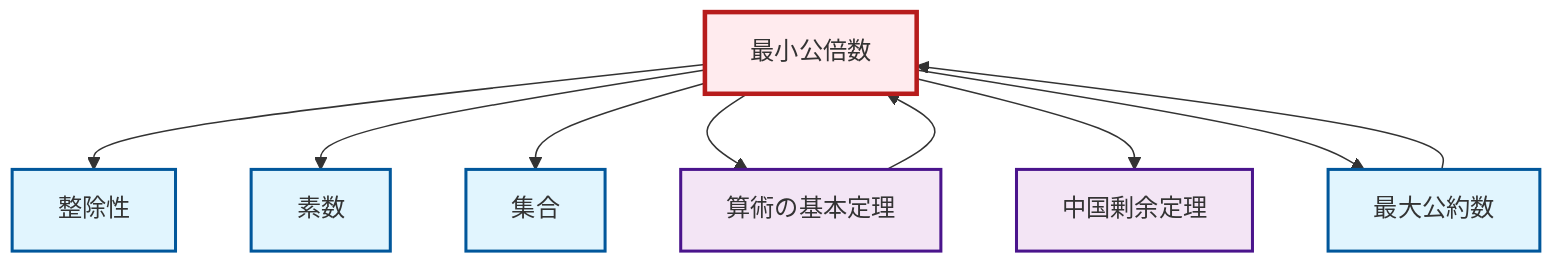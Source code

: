 graph TD
    classDef definition fill:#e1f5fe,stroke:#01579b,stroke-width:2px
    classDef theorem fill:#f3e5f5,stroke:#4a148c,stroke-width:2px
    classDef axiom fill:#fff3e0,stroke:#e65100,stroke-width:2px
    classDef example fill:#e8f5e9,stroke:#1b5e20,stroke-width:2px
    classDef current fill:#ffebee,stroke:#b71c1c,stroke-width:3px
    def-lcm["最小公倍数"]:::definition
    def-gcd["最大公約数"]:::definition
    def-prime["素数"]:::definition
    thm-fundamental-arithmetic["算術の基本定理"]:::theorem
    def-set["集合"]:::definition
    def-divisibility["整除性"]:::definition
    thm-chinese-remainder["中国剰余定理"]:::theorem
    def-lcm --> def-divisibility
    thm-fundamental-arithmetic --> def-lcm
    def-lcm --> def-prime
    def-lcm --> def-set
    def-lcm --> thm-fundamental-arithmetic
    def-lcm --> thm-chinese-remainder
    def-gcd --> def-lcm
    def-lcm --> def-gcd
    class def-lcm current